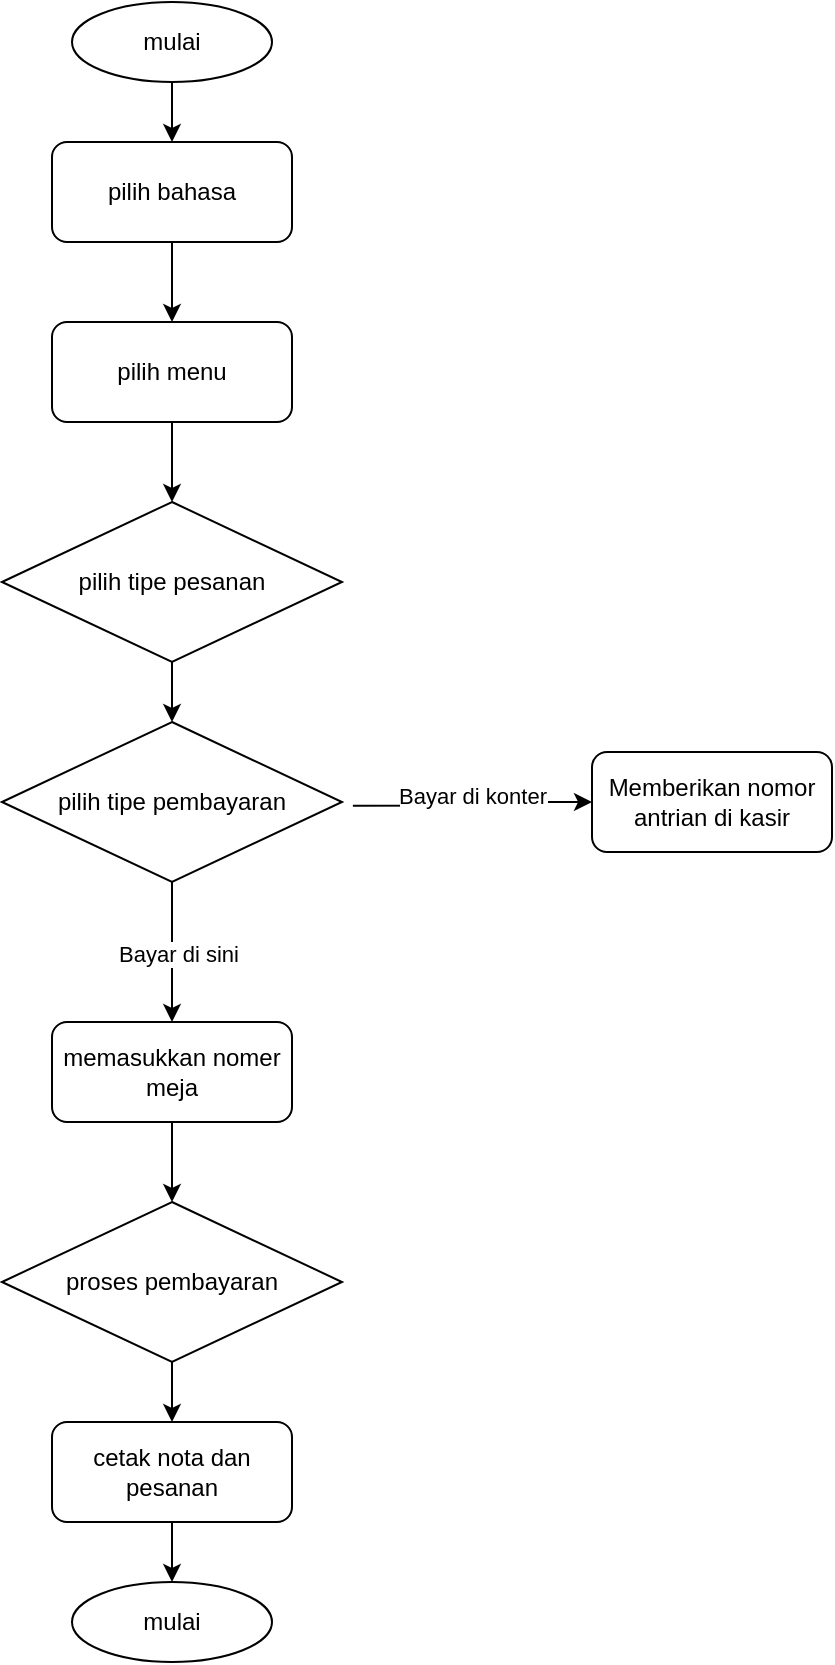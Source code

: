 <mxfile version="24.6.3" type="github" pages="2">
  <diagram name="Page-1" id="HTOBhEPv5EED7RKuIUug">
    <mxGraphModel dx="1136" dy="608" grid="1" gridSize="10" guides="1" tooltips="1" connect="1" arrows="1" fold="1" page="1" pageScale="1" pageWidth="1654" pageHeight="1169" math="0" shadow="0">
      <root>
        <mxCell id="0" />
        <mxCell id="1" parent="0" />
        <mxCell id="ze9F-iENcwfRAHSReSz--8" style="edgeStyle=orthogonalEdgeStyle;rounded=0;orthogonalLoop=1;jettySize=auto;html=1;exitX=0.5;exitY=1;exitDx=0;exitDy=0;entryX=0.5;entryY=0;entryDx=0;entryDy=0;" edge="1" parent="1" source="ze9F-iENcwfRAHSReSz--1" target="ze9F-iENcwfRAHSReSz--2">
          <mxGeometry relative="1" as="geometry" />
        </mxCell>
        <mxCell id="ze9F-iENcwfRAHSReSz--1" value="mulai" style="ellipse;whiteSpace=wrap;html=1;" vertex="1" parent="1">
          <mxGeometry x="230" y="159" width="100" height="40" as="geometry" />
        </mxCell>
        <mxCell id="ze9F-iENcwfRAHSReSz--9" style="edgeStyle=orthogonalEdgeStyle;rounded=0;orthogonalLoop=1;jettySize=auto;html=1;exitX=0.5;exitY=1;exitDx=0;exitDy=0;entryX=0.5;entryY=0;entryDx=0;entryDy=0;" edge="1" parent="1" source="ze9F-iENcwfRAHSReSz--2" target="ze9F-iENcwfRAHSReSz--3">
          <mxGeometry relative="1" as="geometry" />
        </mxCell>
        <mxCell id="ze9F-iENcwfRAHSReSz--2" value="pilih bahasa" style="rounded=1;whiteSpace=wrap;html=1;" vertex="1" parent="1">
          <mxGeometry x="220" y="229" width="120" height="50" as="geometry" />
        </mxCell>
        <mxCell id="ze9F-iENcwfRAHSReSz--10" style="edgeStyle=orthogonalEdgeStyle;rounded=0;orthogonalLoop=1;jettySize=auto;html=1;exitX=0.5;exitY=1;exitDx=0;exitDy=0;entryX=0.5;entryY=0;entryDx=0;entryDy=0;" edge="1" parent="1" source="ze9F-iENcwfRAHSReSz--3" target="ze9F-iENcwfRAHSReSz--5">
          <mxGeometry relative="1" as="geometry" />
        </mxCell>
        <mxCell id="ze9F-iENcwfRAHSReSz--3" value="pilih menu" style="rounded=1;whiteSpace=wrap;html=1;" vertex="1" parent="1">
          <mxGeometry x="220" y="319" width="120" height="50" as="geometry" />
        </mxCell>
        <mxCell id="ze9F-iENcwfRAHSReSz--20" style="edgeStyle=orthogonalEdgeStyle;rounded=0;orthogonalLoop=1;jettySize=auto;html=1;exitX=0.5;exitY=1;exitDx=0;exitDy=0;entryX=0.5;entryY=0;entryDx=0;entryDy=0;" edge="1" parent="1" source="ze9F-iENcwfRAHSReSz--5" target="ze9F-iENcwfRAHSReSz--15">
          <mxGeometry relative="1" as="geometry" />
        </mxCell>
        <mxCell id="ze9F-iENcwfRAHSReSz--5" value="pilih tipe pesanan" style="rhombus;whiteSpace=wrap;html=1;" vertex="1" parent="1">
          <mxGeometry x="195" y="409" width="170" height="80" as="geometry" />
        </mxCell>
        <mxCell id="ze9F-iENcwfRAHSReSz--13" value="memasukkan nomer meja " style="rounded=1;whiteSpace=wrap;html=1;" vertex="1" parent="1">
          <mxGeometry x="220" y="669" width="120" height="50" as="geometry" />
        </mxCell>
        <mxCell id="ze9F-iENcwfRAHSReSz--17" style="edgeStyle=orthogonalEdgeStyle;rounded=0;orthogonalLoop=1;jettySize=auto;html=1;exitX=0.5;exitY=1;exitDx=0;exitDy=0;entryX=0.5;entryY=0;entryDx=0;entryDy=0;" edge="1" parent="1" source="ze9F-iENcwfRAHSReSz--15" target="ze9F-iENcwfRAHSReSz--13">
          <mxGeometry relative="1" as="geometry">
            <mxPoint x="280" y="629" as="targetPoint" />
          </mxGeometry>
        </mxCell>
        <mxCell id="ze9F-iENcwfRAHSReSz--18" value="Bayar di sini" style="edgeLabel;html=1;align=center;verticalAlign=middle;resizable=0;points=[];" vertex="1" connectable="0" parent="ze9F-iENcwfRAHSReSz--17">
          <mxGeometry x="0.013" y="3" relative="1" as="geometry">
            <mxPoint as="offset" />
          </mxGeometry>
        </mxCell>
        <mxCell id="ze9F-iENcwfRAHSReSz--15" value="pilih tipe pembayaran" style="rhombus;whiteSpace=wrap;html=1;" vertex="1" parent="1">
          <mxGeometry x="195" y="519" width="170" height="80" as="geometry" />
        </mxCell>
        <mxCell id="ze9F-iENcwfRAHSReSz--21" value="" style="endArrow=classic;html=1;rounded=0;exitX=0.5;exitY=1;exitDx=0;exitDy=0;entryX=0.5;entryY=0;entryDx=0;entryDy=0;" edge="1" parent="1" source="ze9F-iENcwfRAHSReSz--13" target="ze9F-iENcwfRAHSReSz--24">
          <mxGeometry width="50" height="50" relative="1" as="geometry">
            <mxPoint x="530" y="809" as="sourcePoint" />
            <mxPoint x="280" y="784" as="targetPoint" />
          </mxGeometry>
        </mxCell>
        <mxCell id="ze9F-iENcwfRAHSReSz--23" value="mulai" style="ellipse;whiteSpace=wrap;html=1;" vertex="1" parent="1">
          <mxGeometry x="230" y="949" width="100" height="40" as="geometry" />
        </mxCell>
        <mxCell id="ze9F-iENcwfRAHSReSz--24" value="proses pembayaran" style="rhombus;whiteSpace=wrap;html=1;" vertex="1" parent="1">
          <mxGeometry x="195" y="759" width="170" height="80" as="geometry" />
        </mxCell>
        <mxCell id="ze9F-iENcwfRAHSReSz--25" value="cetak nota dan pesanan" style="rounded=1;whiteSpace=wrap;html=1;" vertex="1" parent="1">
          <mxGeometry x="220" y="869" width="120" height="50" as="geometry" />
        </mxCell>
        <mxCell id="ze9F-iENcwfRAHSReSz--26" value="" style="endArrow=classic;html=1;rounded=0;entryX=0.5;entryY=0;entryDx=0;entryDy=0;" edge="1" parent="1" source="ze9F-iENcwfRAHSReSz--25" target="ze9F-iENcwfRAHSReSz--23">
          <mxGeometry width="50" height="50" relative="1" as="geometry">
            <mxPoint x="280" y="969" as="sourcePoint" />
            <mxPoint x="280" y="989.711" as="targetPoint" />
          </mxGeometry>
        </mxCell>
        <mxCell id="ze9F-iENcwfRAHSReSz--27" value="" style="endArrow=classic;html=1;rounded=0;exitX=0.5;exitY=1;exitDx=0;exitDy=0;entryX=0.5;entryY=0;entryDx=0;entryDy=0;" edge="1" parent="1" source="ze9F-iENcwfRAHSReSz--24" target="ze9F-iENcwfRAHSReSz--25">
          <mxGeometry width="50" height="50" relative="1" as="geometry">
            <mxPoint x="270" y="879" as="sourcePoint" />
            <mxPoint x="320" y="829" as="targetPoint" />
          </mxGeometry>
        </mxCell>
        <mxCell id="ze9F-iENcwfRAHSReSz--28" value="Memberikan nomor antrian di kasir" style="rounded=1;whiteSpace=wrap;html=1;" vertex="1" parent="1">
          <mxGeometry x="490" y="534" width="120" height="50" as="geometry" />
        </mxCell>
        <mxCell id="ze9F-iENcwfRAHSReSz--29" value="" style="edgeStyle=orthogonalEdgeStyle;rounded=0;orthogonalLoop=1;jettySize=auto;html=1;exitX=1.032;exitY=0.523;exitDx=0;exitDy=0;entryX=0;entryY=0.5;entryDx=0;entryDy=0;exitPerimeter=0;" edge="1" parent="1" source="ze9F-iENcwfRAHSReSz--15" target="ze9F-iENcwfRAHSReSz--28">
          <mxGeometry relative="1" as="geometry">
            <mxPoint x="290" y="609" as="sourcePoint" />
            <mxPoint x="290" y="679" as="targetPoint" />
          </mxGeometry>
        </mxCell>
        <mxCell id="ze9F-iENcwfRAHSReSz--30" value="Bayar di konter" style="edgeLabel;html=1;align=center;verticalAlign=middle;resizable=0;points=[];" vertex="1" connectable="0" parent="ze9F-iENcwfRAHSReSz--29">
          <mxGeometry x="0.013" y="3" relative="1" as="geometry">
            <mxPoint as="offset" />
          </mxGeometry>
        </mxCell>
      </root>
    </mxGraphModel>
  </diagram>
  <diagram id="9suypg6qHQYp2jC08Zx1" name="Halaman-2">
    <mxGraphModel dx="3074" dy="760" grid="1" gridSize="10" guides="1" tooltips="1" connect="1" arrows="1" fold="1" page="1" pageScale="1" pageWidth="1654" pageHeight="1169" math="0" shadow="0">
      <root>
        <mxCell id="0" />
        <mxCell id="1" parent="0" />
        <mxCell id="wbKQLq1g4pR0y1HiL2Uk-1" value="PROSES PENJUALAN" style="swimlane;" parent="1" vertex="1">
          <mxGeometry x="-1510" y="285" width="850" height="600" as="geometry" />
        </mxCell>
        <mxCell id="wbKQLq1g4pR0y1HiL2Uk-2" value="Accounting" style="swimlane;html=1;startSize=20;" parent="wbKQLq1g4pR0y1HiL2Uk-1" vertex="1">
          <mxGeometry x="640" y="20" width="210" height="580" as="geometry" />
        </mxCell>
        <mxCell id="wbKQLq1g4pR0y1HiL2Uk-3" style="edgeStyle=orthogonalEdgeStyle;rounded=0;orthogonalLoop=1;jettySize=auto;html=1;exitX=0.5;exitY=1;exitDx=0;exitDy=0;entryX=0.5;entryY=0;entryDx=0;entryDy=0;" parent="wbKQLq1g4pR0y1HiL2Uk-2" source="wbKQLq1g4pR0y1HiL2Uk-4" target="wbKQLq1g4pR0y1HiL2Uk-6" edge="1">
          <mxGeometry relative="1" as="geometry" />
        </mxCell>
        <mxCell id="wbKQLq1g4pR0y1HiL2Uk-4" value="Menerima PR" style="rounded=0;whiteSpace=wrap;html=1;strokeWidth=1;" parent="wbKQLq1g4pR0y1HiL2Uk-2" vertex="1">
          <mxGeometry x="55" y="40" width="100" height="40" as="geometry" />
        </mxCell>
        <mxCell id="wbKQLq1g4pR0y1HiL2Uk-5" style="edgeStyle=orthogonalEdgeStyle;rounded=0;orthogonalLoop=1;jettySize=auto;html=1;exitX=0.5;exitY=1;exitDx=0;exitDy=0;entryX=0.5;entryY=0;entryDx=0;entryDy=0;" parent="wbKQLq1g4pR0y1HiL2Uk-2" source="wbKQLq1g4pR0y1HiL2Uk-6" target="wbKQLq1g4pR0y1HiL2Uk-7" edge="1">
          <mxGeometry relative="1" as="geometry" />
        </mxCell>
        <mxCell id="wbKQLq1g4pR0y1HiL2Uk-6" value="Melakukan Approve PR" style="rounded=0;whiteSpace=wrap;html=1;strokeWidth=1;" parent="wbKQLq1g4pR0y1HiL2Uk-2" vertex="1">
          <mxGeometry x="55" y="110" width="100" height="40" as="geometry" />
        </mxCell>
        <mxCell id="wbKQLq1g4pR0y1HiL2Uk-7" value="Setuju?" style="rhombus;whiteSpace=wrap;html=1;strokeWidth=1;" parent="wbKQLq1g4pR0y1HiL2Uk-2" vertex="1">
          <mxGeometry x="52.5" y="210" width="105" height="80" as="geometry" />
        </mxCell>
        <mxCell id="wbKQLq1g4pR0y1HiL2Uk-8" value="Ya" style="text;html=1;strokeColor=none;fillColor=none;align=center;verticalAlign=middle;whiteSpace=wrap;rounded=0;" parent="wbKQLq1g4pR0y1HiL2Uk-2" vertex="1">
          <mxGeometry x="110" y="290" width="40" height="20" as="geometry" />
        </mxCell>
        <mxCell id="wbKQLq1g4pR0y1HiL2Uk-9" value="Tidak" style="text;html=1;strokeColor=none;fillColor=none;align=center;verticalAlign=middle;whiteSpace=wrap;rounded=0;" parent="wbKQLq1g4pR0y1HiL2Uk-2" vertex="1">
          <mxGeometry x="20" y="250" width="40" height="20" as="geometry" />
        </mxCell>
        <mxCell id="wbKQLq1g4pR0y1HiL2Uk-10" value="PELANGGAN" style="swimlane;html=1;startSize=20;" parent="wbKQLq1g4pR0y1HiL2Uk-1" vertex="1">
          <mxGeometry y="20" width="220" height="580" as="geometry" />
        </mxCell>
        <mxCell id="wbKQLq1g4pR0y1HiL2Uk-11" style="edgeStyle=orthogonalEdgeStyle;rounded=0;orthogonalLoop=1;jettySize=auto;html=1;exitX=0.5;exitY=1;exitDx=0;exitDy=0;exitPerimeter=0;" parent="wbKQLq1g4pR0y1HiL2Uk-10" source="wbKQLq1g4pR0y1HiL2Uk-12" target="wbKQLq1g4pR0y1HiL2Uk-14" edge="1">
          <mxGeometry relative="1" as="geometry" />
        </mxCell>
        <mxCell id="wbKQLq1g4pR0y1HiL2Uk-12" value="Start" style="strokeWidth=1;html=1;shape=mxgraph.flowchart.start_1;whiteSpace=wrap;" parent="wbKQLq1g4pR0y1HiL2Uk-10" vertex="1">
          <mxGeometry x="85" y="40" width="70" height="30" as="geometry" />
        </mxCell>
        <mxCell id="wbKQLq1g4pR0y1HiL2Uk-13" style="edgeStyle=orthogonalEdgeStyle;rounded=0;orthogonalLoop=1;jettySize=auto;html=1;exitX=0.5;exitY=1;exitDx=0;exitDy=0;" parent="wbKQLq1g4pR0y1HiL2Uk-10" source="wbKQLq1g4pR0y1HiL2Uk-14" target="wbKQLq1g4pR0y1HiL2Uk-16" edge="1">
          <mxGeometry relative="1" as="geometry" />
        </mxCell>
        <mxCell id="wbKQLq1g4pR0y1HiL2Uk-14" value="Melakukan pemesanan" style="rounded=0;whiteSpace=wrap;html=1;strokeWidth=1;" parent="wbKQLq1g4pR0y1HiL2Uk-10" vertex="1">
          <mxGeometry x="75" y="100" width="90" height="50" as="geometry" />
        </mxCell>
        <mxCell id="wbKQLq1g4pR0y1HiL2Uk-15" style="edgeStyle=orthogonalEdgeStyle;rounded=0;orthogonalLoop=1;jettySize=auto;html=1;exitX=0.5;exitY=1;exitDx=0;exitDy=0;" parent="wbKQLq1g4pR0y1HiL2Uk-10" source="wbKQLq1g4pR0y1HiL2Uk-16" target="wbKQLq1g4pR0y1HiL2Uk-17" edge="1">
          <mxGeometry relative="1" as="geometry" />
        </mxCell>
        <mxCell id="wbKQLq1g4pR0y1HiL2Uk-16" value="Create PR&lt;br&gt;(input item, qty dan supplier)" style="rounded=0;whiteSpace=wrap;html=1;strokeWidth=1;" parent="wbKQLq1g4pR0y1HiL2Uk-10" vertex="1">
          <mxGeometry x="57.5" y="190" width="125" height="80" as="geometry" />
        </mxCell>
        <mxCell id="wbKQLq1g4pR0y1HiL2Uk-17" value="Simpan dan Kirim PR" style="rounded=0;whiteSpace=wrap;html=1;strokeWidth=1;" parent="wbKQLq1g4pR0y1HiL2Uk-10" vertex="1">
          <mxGeometry x="70" y="290" width="100" height="40" as="geometry" />
        </mxCell>
        <mxCell id="wbKQLq1g4pR0y1HiL2Uk-18" style="edgeStyle=orthogonalEdgeStyle;rounded=0;orthogonalLoop=1;jettySize=auto;html=1;exitX=0.5;exitY=1;exitDx=0;exitDy=0;entryX=0.5;entryY=0;entryDx=0;entryDy=0;entryPerimeter=0;startArrow=none;startFill=0;strokeWidth=1;" parent="wbKQLq1g4pR0y1HiL2Uk-10" source="wbKQLq1g4pR0y1HiL2Uk-19" target="wbKQLq1g4pR0y1HiL2Uk-20" edge="1">
          <mxGeometry relative="1" as="geometry" />
        </mxCell>
        <mxCell id="wbKQLq1g4pR0y1HiL2Uk-19" value="Menerima PR yang sudah diapprove" style="rounded=0;whiteSpace=wrap;html=1;strokeWidth=1;" parent="wbKQLq1g4pR0y1HiL2Uk-10" vertex="1">
          <mxGeometry x="70" y="430" width="100" height="50" as="geometry" />
        </mxCell>
        <mxCell id="wbKQLq1g4pR0y1HiL2Uk-20" value="End" style="strokeWidth=1;html=1;shape=mxgraph.flowchart.start_1;whiteSpace=wrap;" parent="wbKQLq1g4pR0y1HiL2Uk-10" vertex="1">
          <mxGeometry x="85" y="520" width="70" height="30" as="geometry" />
        </mxCell>
        <mxCell id="wbKQLq1g4pR0y1HiL2Uk-21" value="KASIR" style="swimlane;html=1;startSize=20;" parent="wbKQLq1g4pR0y1HiL2Uk-1" vertex="1">
          <mxGeometry x="220" y="20" width="210" height="580" as="geometry" />
        </mxCell>
        <mxCell id="wbKQLq1g4pR0y1HiL2Uk-22" style="edgeStyle=orthogonalEdgeStyle;rounded=0;orthogonalLoop=1;jettySize=auto;html=1;exitX=0.5;exitY=1;exitDx=0;exitDy=0;entryX=0.5;entryY=0;entryDx=0;entryDy=0;" parent="wbKQLq1g4pR0y1HiL2Uk-21" target="wbKQLq1g4pR0y1HiL2Uk-25" edge="1">
          <mxGeometry relative="1" as="geometry">
            <mxPoint x="105" y="80" as="sourcePoint" />
          </mxGeometry>
        </mxCell>
        <mxCell id="wbKQLq1g4pR0y1HiL2Uk-24" style="edgeStyle=orthogonalEdgeStyle;rounded=0;orthogonalLoop=1;jettySize=auto;html=1;exitX=0.5;exitY=1;exitDx=0;exitDy=0;entryX=0.5;entryY=0;entryDx=0;entryDy=0;" parent="wbKQLq1g4pR0y1HiL2Uk-21" source="x32S3JoWm55tmrQR0gKk-1" edge="1">
          <mxGeometry relative="1" as="geometry">
            <mxPoint x="105" y="265" as="targetPoint" />
          </mxGeometry>
        </mxCell>
        <mxCell id="wbKQLq1g4pR0y1HiL2Uk-25" value="Login" style="rounded=0;whiteSpace=wrap;html=1;strokeWidth=1;" parent="wbKQLq1g4pR0y1HiL2Uk-21" vertex="1">
          <mxGeometry x="55" y="110" width="100" height="40" as="geometry" />
        </mxCell>
        <mxCell id="wbKQLq1g4pR0y1HiL2Uk-44" value="Start" style="strokeWidth=1;html=1;shape=mxgraph.flowchart.start_1;whiteSpace=wrap;" parent="wbKQLq1g4pR0y1HiL2Uk-21" vertex="1">
          <mxGeometry x="70" y="50" width="70" height="30" as="geometry" />
        </mxCell>
        <mxCell id="x32S3JoWm55tmrQR0gKk-1" value="Transaksi " style="rounded=0;whiteSpace=wrap;html=1;strokeWidth=1;" vertex="1" parent="wbKQLq1g4pR0y1HiL2Uk-21">
          <mxGeometry x="55" y="185" width="100" height="40" as="geometry" />
        </mxCell>
        <mxCell id="x32S3JoWm55tmrQR0gKk-2" value="" style="edgeStyle=orthogonalEdgeStyle;rounded=0;orthogonalLoop=1;jettySize=auto;html=1;exitX=0.5;exitY=1;exitDx=0;exitDy=0;entryX=0.5;entryY=0;entryDx=0;entryDy=0;" edge="1" parent="wbKQLq1g4pR0y1HiL2Uk-21" source="wbKQLq1g4pR0y1HiL2Uk-25" target="x32S3JoWm55tmrQR0gKk-1">
          <mxGeometry relative="1" as="geometry">
            <mxPoint x="-1185" y="455" as="sourcePoint" />
            <mxPoint x="-1185" y="570" as="targetPoint" />
          </mxGeometry>
        </mxCell>
        <mxCell id="x32S3JoWm55tmrQR0gKk-3" value="Total Pembayaran" style="rounded=0;whiteSpace=wrap;html=1;strokeWidth=1;" vertex="1" parent="wbKQLq1g4pR0y1HiL2Uk-21">
          <mxGeometry x="55" y="265" width="100" height="40" as="geometry" />
        </mxCell>
        <mxCell id="x32S3JoWm55tmrQR0gKk-5" value="Ctak Faktur Penjualan" style="rounded=0;whiteSpace=wrap;html=1;strokeWidth=1;" vertex="1" parent="wbKQLq1g4pR0y1HiL2Uk-21">
          <mxGeometry x="55" y="335" width="100" height="55" as="geometry" />
        </mxCell>
        <mxCell id="x32S3JoWm55tmrQR0gKk-6" value="Faktur Penjualan" style="shape=document;whiteSpace=wrap;html=1;boundedLbl=1;" vertex="1" parent="wbKQLq1g4pR0y1HiL2Uk-21">
          <mxGeometry x="51" y="425" width="105" height="65" as="geometry" />
        </mxCell>
        <mxCell id="x32S3JoWm55tmrQR0gKk-9" value="" style="endArrow=classic;html=1;rounded=0;exitX=0.5;exitY=1;exitDx=0;exitDy=0;entryX=0.5;entryY=0;entryDx=0;entryDy=0;" edge="1" parent="wbKQLq1g4pR0y1HiL2Uk-21" source="x32S3JoWm55tmrQR0gKk-3" target="x32S3JoWm55tmrQR0gKk-5">
          <mxGeometry width="50" height="50" relative="1" as="geometry">
            <mxPoint x="340" y="375" as="sourcePoint" />
            <mxPoint x="390" y="325" as="targetPoint" />
          </mxGeometry>
        </mxCell>
        <mxCell id="wbKQLq1g4pR0y1HiL2Uk-29" value="General Kasir" style="swimlane;html=1;startSize=20;" parent="wbKQLq1g4pR0y1HiL2Uk-1" vertex="1">
          <mxGeometry x="430" y="20" width="210" height="580" as="geometry" />
        </mxCell>
        <mxCell id="wbKQLq1g4pR0y1HiL2Uk-30" style="edgeStyle=orthogonalEdgeStyle;rounded=0;orthogonalLoop=1;jettySize=auto;html=1;exitX=0.5;exitY=1;exitDx=0;exitDy=0;" parent="wbKQLq1g4pR0y1HiL2Uk-29" source="wbKQLq1g4pR0y1HiL2Uk-31" target="wbKQLq1g4pR0y1HiL2Uk-33" edge="1">
          <mxGeometry relative="1" as="geometry" />
        </mxCell>
        <mxCell id="wbKQLq1g4pR0y1HiL2Uk-31" value="Melakukan Pengecekan Laporan" style="rounded=0;whiteSpace=wrap;html=1;strokeWidth=1;" parent="wbKQLq1g4pR0y1HiL2Uk-29" vertex="1">
          <mxGeometry x="40" y="170" width="130" height="50" as="geometry" />
        </mxCell>
        <mxCell id="wbKQLq1g4pR0y1HiL2Uk-32" style="edgeStyle=orthogonalEdgeStyle;rounded=0;orthogonalLoop=1;jettySize=auto;html=1;exitX=0.5;exitY=1;exitDx=0;exitDy=0;entryX=0.5;entryY=0;entryDx=0;entryDy=0;" parent="wbKQLq1g4pR0y1HiL2Uk-29" source="wbKQLq1g4pR0y1HiL2Uk-33" target="wbKQLq1g4pR0y1HiL2Uk-34" edge="1">
          <mxGeometry relative="1" as="geometry" />
        </mxCell>
        <mxCell id="wbKQLq1g4pR0y1HiL2Uk-33" value="Cetak Laporan Penjualan" style="rounded=0;whiteSpace=wrap;html=1;strokeWidth=1;" parent="wbKQLq1g4pR0y1HiL2Uk-29" vertex="1">
          <mxGeometry x="40" y="243" width="130" height="47" as="geometry" />
        </mxCell>
        <mxCell id="wbKQLq1g4pR0y1HiL2Uk-34" value="Setuju?" style="rhombus;whiteSpace=wrap;html=1;strokeWidth=1;" parent="wbKQLq1g4pR0y1HiL2Uk-29" vertex="1">
          <mxGeometry x="52.5" y="425" width="105" height="80" as="geometry" />
        </mxCell>
        <mxCell id="x32S3JoWm55tmrQR0gKk-14" value="Start" style="strokeWidth=1;html=1;shape=mxgraph.flowchart.start_1;whiteSpace=wrap;" vertex="1" parent="wbKQLq1g4pR0y1HiL2Uk-29">
          <mxGeometry x="70" y="45" width="70" height="30" as="geometry" />
        </mxCell>
        <mxCell id="x32S3JoWm55tmrQR0gKk-12" style="edgeStyle=orthogonalEdgeStyle;rounded=0;orthogonalLoop=1;jettySize=auto;html=1;exitX=0.5;exitY=1;exitDx=0;exitDy=0;entryX=0.5;entryY=0;entryDx=0;entryDy=0;" edge="1" parent="wbKQLq1g4pR0y1HiL2Uk-29" target="x32S3JoWm55tmrQR0gKk-13">
          <mxGeometry relative="1" as="geometry">
            <mxPoint x="105" y="75" as="sourcePoint" />
          </mxGeometry>
        </mxCell>
        <mxCell id="x32S3JoWm55tmrQR0gKk-13" value="Login" style="rounded=0;whiteSpace=wrap;html=1;strokeWidth=1;" vertex="1" parent="wbKQLq1g4pR0y1HiL2Uk-29">
          <mxGeometry x="55" y="105" width="100" height="40" as="geometry" />
        </mxCell>
        <mxCell id="x32S3JoWm55tmrQR0gKk-16" style="edgeStyle=orthogonalEdgeStyle;rounded=0;orthogonalLoop=1;jettySize=auto;html=1;entryX=0.5;entryY=0;entryDx=0;entryDy=0;exitX=0.5;exitY=1;exitDx=0;exitDy=0;" edge="1" parent="wbKQLq1g4pR0y1HiL2Uk-29" source="x32S3JoWm55tmrQR0gKk-13" target="wbKQLq1g4pR0y1HiL2Uk-31">
          <mxGeometry relative="1" as="geometry">
            <mxPoint x="115" y="155" as="sourcePoint" />
            <mxPoint x="115" y="173" as="targetPoint" />
          </mxGeometry>
        </mxCell>
        <mxCell id="wbKQLq1g4pR0y1HiL2Uk-41" style="edgeStyle=orthogonalEdgeStyle;rounded=0;orthogonalLoop=1;jettySize=auto;html=1;exitX=1;exitY=0.5;exitDx=0;exitDy=0;entryX=0;entryY=0.5;entryDx=0;entryDy=0;" parent="wbKQLq1g4pR0y1HiL2Uk-1" source="wbKQLq1g4pR0y1HiL2Uk-34" target="wbKQLq1g4pR0y1HiL2Uk-4" edge="1">
          <mxGeometry relative="1" as="geometry">
            <Array as="points">
              <mxPoint x="588" y="385" />
              <mxPoint x="670" y="385" />
              <mxPoint x="670" y="80" />
            </Array>
          </mxGeometry>
        </mxCell>
        <mxCell id="x32S3JoWm55tmrQR0gKk-17" value="" style="endArrow=classic;html=1;rounded=0;exitX=1;exitY=0.5;exitDx=0;exitDy=0;entryX=0;entryY=0.5;entryDx=0;entryDy=0;" edge="1" parent="wbKQLq1g4pR0y1HiL2Uk-1" source="x32S3JoWm55tmrQR0gKk-6" target="wbKQLq1g4pR0y1HiL2Uk-31">
          <mxGeometry width="50" height="50" relative="1" as="geometry">
            <mxPoint x="560" y="395" as="sourcePoint" />
            <mxPoint x="610" y="345" as="targetPoint" />
            <Array as="points">
              <mxPoint x="410" y="478" />
              <mxPoint x="410" y="215" />
            </Array>
          </mxGeometry>
        </mxCell>
        <mxCell id="x32S3JoWm55tmrQR0gKk-10" value="" style="endArrow=classic;html=1;rounded=0;exitX=0.5;exitY=1;exitDx=0;exitDy=0;entryX=0.5;entryY=0;entryDx=0;entryDy=0;" edge="1" parent="1" target="x32S3JoWm55tmrQR0gKk-6">
          <mxGeometry width="50" height="50" relative="1" as="geometry">
            <mxPoint x="-1186" y="696" as="sourcePoint" />
            <mxPoint x="-1186" y="726" as="targetPoint" />
          </mxGeometry>
        </mxCell>
      </root>
    </mxGraphModel>
  </diagram>
</mxfile>
